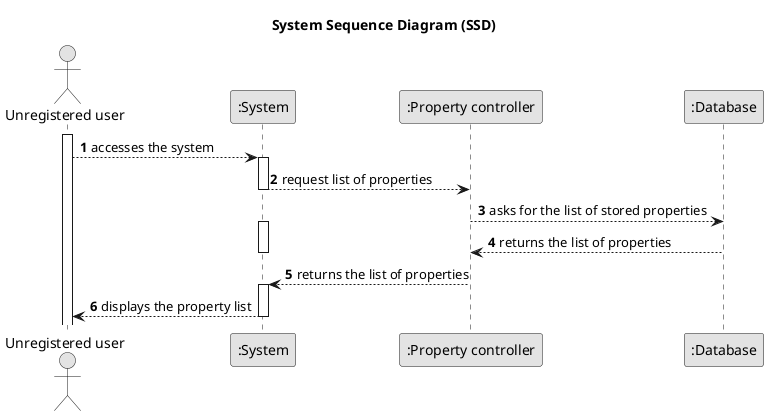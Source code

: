 @startuml
skinparam monochrome true
skinparam packageStyle rectangle
skinparam shadowing false

title System Sequence Diagram (SSD)

autonumber

actor "Unregistered user" as user
participant ":System" as System
participant ":Property controller" as controller
participant ":Database" as database

activate user

    user --> System : accesses the system
    activate System

        System --> controller : request list of properties
    deactivate System

    controller --> database : asks for the list of stored properties
    activate System

        database --> controller : returns the list of properties
    deactivate System

    controller --> System : returns the list of properties
    activate System

        System --> user : displays the property list
    deactivate System

@enduml